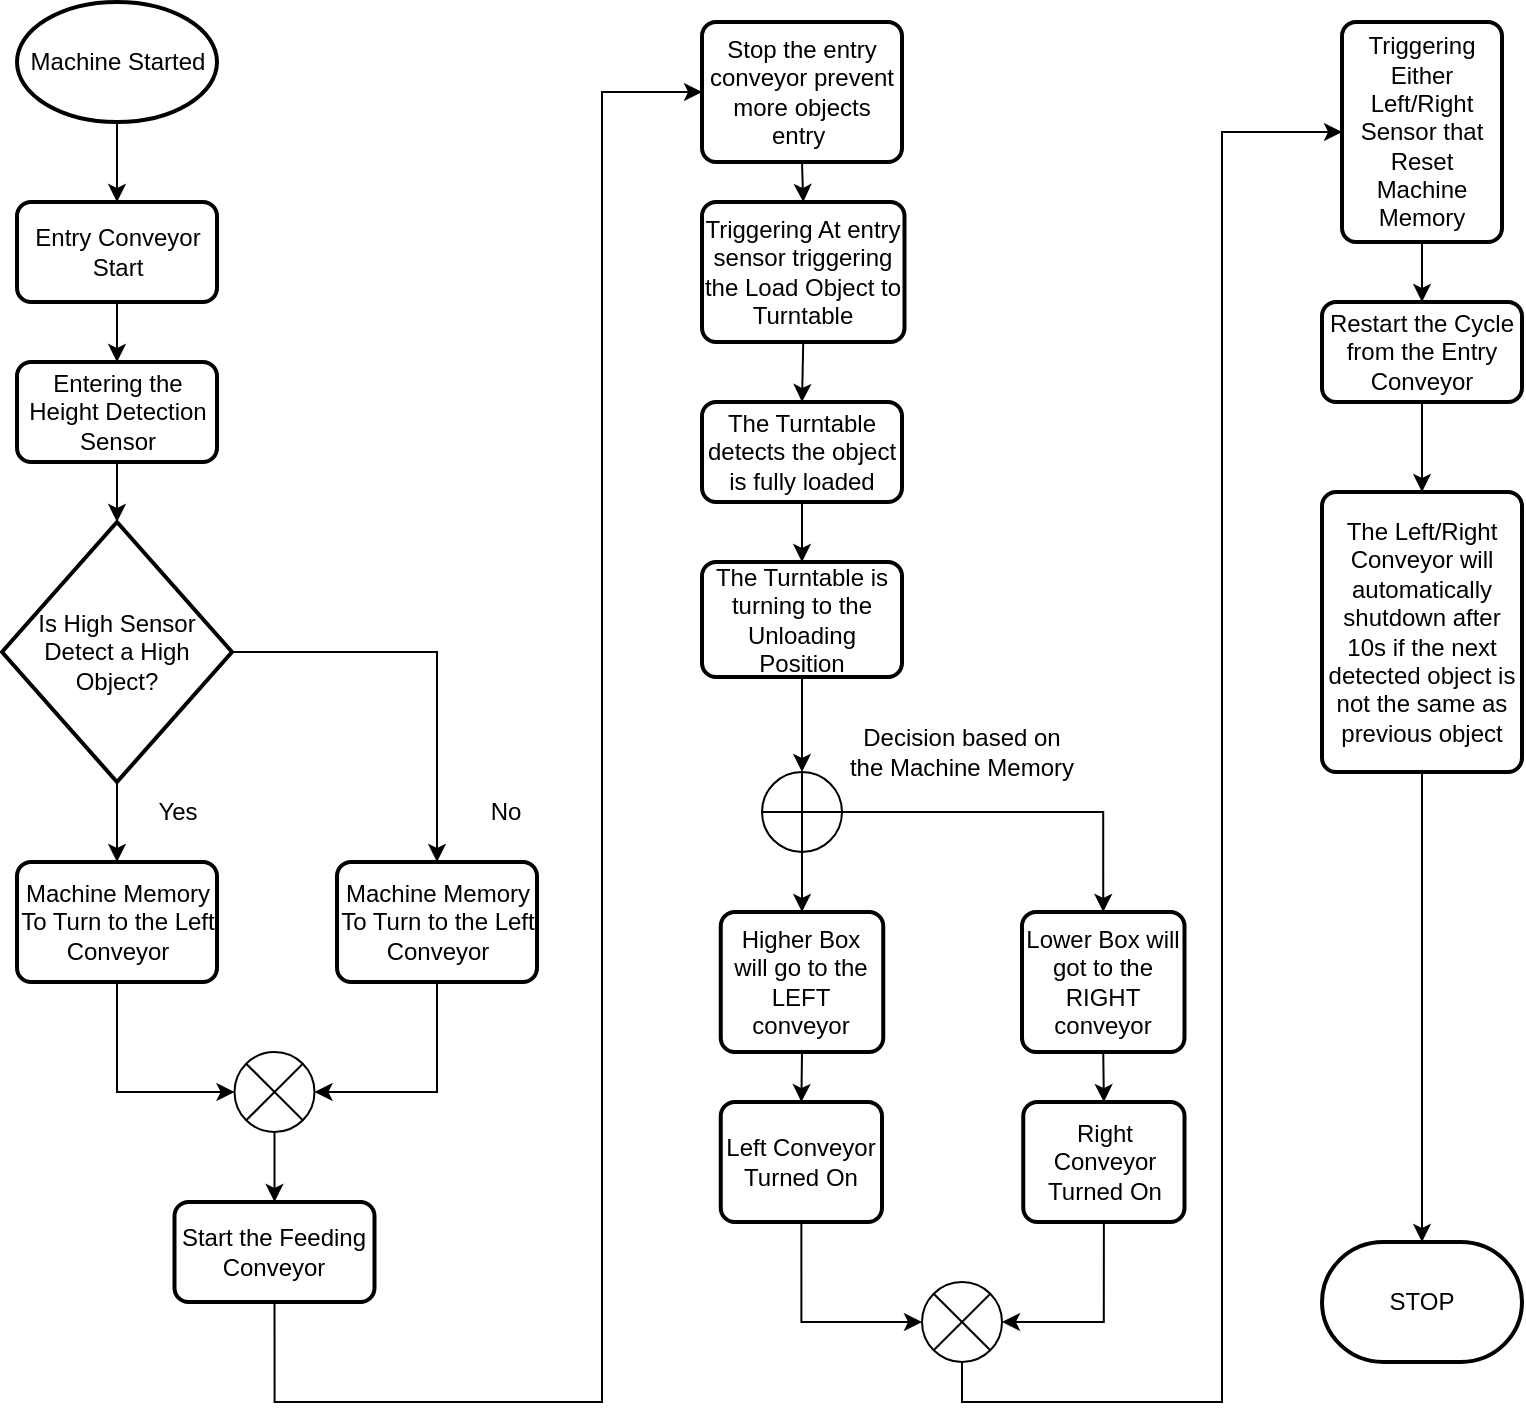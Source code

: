 <mxfile version="21.2.1" type="device">
  <diagram id="C5RBs43oDa-KdzZeNtuy" name="Page-1">
    <mxGraphModel dx="1219" dy="722" grid="1" gridSize="10" guides="1" tooltips="1" connect="1" arrows="1" fold="1" page="1" pageScale="1" pageWidth="827" pageHeight="1169" math="0" shadow="0">
      <root>
        <mxCell id="WIyWlLk6GJQsqaUBKTNV-0" />
        <mxCell id="WIyWlLk6GJQsqaUBKTNV-1" parent="WIyWlLk6GJQsqaUBKTNV-0" />
        <mxCell id="t7YejrAykJ8eL_MnhxdB-8" style="edgeStyle=orthogonalEdgeStyle;rounded=0;orthogonalLoop=1;jettySize=auto;html=1;exitX=0.5;exitY=1;exitDx=0;exitDy=0;entryX=0.5;entryY=0;entryDx=0;entryDy=0;" edge="1" parent="WIyWlLk6GJQsqaUBKTNV-1" source="t7YejrAykJ8eL_MnhxdB-1" target="t7YejrAykJ8eL_MnhxdB-7">
          <mxGeometry relative="1" as="geometry" />
        </mxCell>
        <mxCell id="t7YejrAykJ8eL_MnhxdB-1" value="Entry Conveyor Start" style="rounded=1;whiteSpace=wrap;html=1;absoluteArcSize=1;arcSize=14;strokeWidth=2;" vertex="1" parent="WIyWlLk6GJQsqaUBKTNV-1">
          <mxGeometry x="47.5" y="140" width="100" height="50" as="geometry" />
        </mxCell>
        <mxCell id="t7YejrAykJ8eL_MnhxdB-2" value="" style="endArrow=classic;html=1;rounded=0;exitX=0.5;exitY=1;exitDx=0;exitDy=0;entryX=0.5;entryY=0;entryDx=0;entryDy=0;exitPerimeter=0;" edge="1" parent="WIyWlLk6GJQsqaUBKTNV-1" source="t7YejrAykJ8eL_MnhxdB-4" target="t7YejrAykJ8eL_MnhxdB-1">
          <mxGeometry width="50" height="50" relative="1" as="geometry">
            <mxPoint x="97.5" y="120" as="sourcePoint" />
            <mxPoint x="347.5" y="230" as="targetPoint" />
          </mxGeometry>
        </mxCell>
        <mxCell id="t7YejrAykJ8eL_MnhxdB-4" value="Machine Started" style="strokeWidth=2;html=1;shape=mxgraph.flowchart.start_1;whiteSpace=wrap;" vertex="1" parent="WIyWlLk6GJQsqaUBKTNV-1">
          <mxGeometry x="47.5" y="40" width="100" height="60" as="geometry" />
        </mxCell>
        <mxCell id="t7YejrAykJ8eL_MnhxdB-12" style="edgeStyle=orthogonalEdgeStyle;rounded=0;orthogonalLoop=1;jettySize=auto;html=1;exitX=0.5;exitY=1;exitDx=0;exitDy=0;exitPerimeter=0;entryX=0.5;entryY=0;entryDx=0;entryDy=0;" edge="1" parent="WIyWlLk6GJQsqaUBKTNV-1" source="t7YejrAykJ8eL_MnhxdB-5" target="t7YejrAykJ8eL_MnhxdB-10">
          <mxGeometry relative="1" as="geometry" />
        </mxCell>
        <mxCell id="t7YejrAykJ8eL_MnhxdB-14" style="edgeStyle=orthogonalEdgeStyle;rounded=0;orthogonalLoop=1;jettySize=auto;html=1;exitX=1;exitY=0.5;exitDx=0;exitDy=0;exitPerimeter=0;" edge="1" parent="WIyWlLk6GJQsqaUBKTNV-1" source="t7YejrAykJ8eL_MnhxdB-5" target="t7YejrAykJ8eL_MnhxdB-13">
          <mxGeometry relative="1" as="geometry" />
        </mxCell>
        <mxCell id="t7YejrAykJ8eL_MnhxdB-5" value="Is High Sensor Detect a High Object?" style="strokeWidth=2;html=1;shape=mxgraph.flowchart.decision;whiteSpace=wrap;" vertex="1" parent="WIyWlLk6GJQsqaUBKTNV-1">
          <mxGeometry x="40" y="300" width="115" height="130" as="geometry" />
        </mxCell>
        <mxCell id="t7YejrAykJ8eL_MnhxdB-9" style="edgeStyle=orthogonalEdgeStyle;rounded=0;orthogonalLoop=1;jettySize=auto;html=1;exitX=0.5;exitY=1;exitDx=0;exitDy=0;entryX=0.5;entryY=0;entryDx=0;entryDy=0;entryPerimeter=0;" edge="1" parent="WIyWlLk6GJQsqaUBKTNV-1" source="t7YejrAykJ8eL_MnhxdB-7" target="t7YejrAykJ8eL_MnhxdB-5">
          <mxGeometry relative="1" as="geometry" />
        </mxCell>
        <mxCell id="t7YejrAykJ8eL_MnhxdB-7" value="Entering the Height Detection Sensor" style="rounded=1;whiteSpace=wrap;html=1;absoluteArcSize=1;arcSize=14;strokeWidth=2;" vertex="1" parent="WIyWlLk6GJQsqaUBKTNV-1">
          <mxGeometry x="47.5" y="220" width="100" height="50" as="geometry" />
        </mxCell>
        <mxCell id="t7YejrAykJ8eL_MnhxdB-18" style="edgeStyle=orthogonalEdgeStyle;rounded=0;orthogonalLoop=1;jettySize=auto;html=1;exitX=0.5;exitY=1;exitDx=0;exitDy=0;entryX=0;entryY=0.5;entryDx=0;entryDy=0;entryPerimeter=0;" edge="1" parent="WIyWlLk6GJQsqaUBKTNV-1" source="t7YejrAykJ8eL_MnhxdB-10" target="t7YejrAykJ8eL_MnhxdB-17">
          <mxGeometry relative="1" as="geometry" />
        </mxCell>
        <mxCell id="t7YejrAykJ8eL_MnhxdB-10" value="Machine Memory To Turn to the Left Conveyor" style="rounded=1;whiteSpace=wrap;html=1;absoluteArcSize=1;arcSize=14;strokeWidth=2;" vertex="1" parent="WIyWlLk6GJQsqaUBKTNV-1">
          <mxGeometry x="47.5" y="470" width="100" height="60" as="geometry" />
        </mxCell>
        <mxCell id="t7YejrAykJ8eL_MnhxdB-19" style="edgeStyle=orthogonalEdgeStyle;rounded=0;orthogonalLoop=1;jettySize=auto;html=1;exitX=0.5;exitY=1;exitDx=0;exitDy=0;entryX=1;entryY=0.5;entryDx=0;entryDy=0;entryPerimeter=0;" edge="1" parent="WIyWlLk6GJQsqaUBKTNV-1" source="t7YejrAykJ8eL_MnhxdB-13" target="t7YejrAykJ8eL_MnhxdB-17">
          <mxGeometry relative="1" as="geometry" />
        </mxCell>
        <mxCell id="t7YejrAykJ8eL_MnhxdB-13" value="Machine Memory To Turn to the Left Conveyor" style="rounded=1;whiteSpace=wrap;html=1;absoluteArcSize=1;arcSize=14;strokeWidth=2;" vertex="1" parent="WIyWlLk6GJQsqaUBKTNV-1">
          <mxGeometry x="207.5" y="470" width="100" height="60" as="geometry" />
        </mxCell>
        <mxCell id="t7YejrAykJ8eL_MnhxdB-15" value="Yes" style="text;html=1;strokeColor=none;fillColor=none;align=center;verticalAlign=middle;whiteSpace=wrap;rounded=0;" vertex="1" parent="WIyWlLk6GJQsqaUBKTNV-1">
          <mxGeometry x="97.5" y="430" width="60" height="30" as="geometry" />
        </mxCell>
        <mxCell id="t7YejrAykJ8eL_MnhxdB-16" value="No" style="text;html=1;strokeColor=none;fillColor=none;align=center;verticalAlign=middle;whiteSpace=wrap;rounded=0;" vertex="1" parent="WIyWlLk6GJQsqaUBKTNV-1">
          <mxGeometry x="261.5" y="430" width="60" height="30" as="geometry" />
        </mxCell>
        <mxCell id="t7YejrAykJ8eL_MnhxdB-21" style="edgeStyle=orthogonalEdgeStyle;rounded=0;orthogonalLoop=1;jettySize=auto;html=1;exitX=0.5;exitY=1;exitDx=0;exitDy=0;exitPerimeter=0;entryX=0.5;entryY=0;entryDx=0;entryDy=0;" edge="1" parent="WIyWlLk6GJQsqaUBKTNV-1" source="t7YejrAykJ8eL_MnhxdB-17" target="t7YejrAykJ8eL_MnhxdB-20">
          <mxGeometry relative="1" as="geometry" />
        </mxCell>
        <mxCell id="t7YejrAykJ8eL_MnhxdB-17" value="" style="verticalLabelPosition=bottom;verticalAlign=top;html=1;shape=mxgraph.flowchart.or;" vertex="1" parent="WIyWlLk6GJQsqaUBKTNV-1">
          <mxGeometry x="156.25" y="565" width="40" height="40" as="geometry" />
        </mxCell>
        <mxCell id="t7YejrAykJ8eL_MnhxdB-34" style="edgeStyle=orthogonalEdgeStyle;rounded=0;orthogonalLoop=1;jettySize=auto;html=1;exitX=0.5;exitY=1;exitDx=0;exitDy=0;entryX=0;entryY=0.5;entryDx=0;entryDy=0;" edge="1" parent="WIyWlLk6GJQsqaUBKTNV-1" source="t7YejrAykJ8eL_MnhxdB-20" target="t7YejrAykJ8eL_MnhxdB-22">
          <mxGeometry relative="1" as="geometry">
            <Array as="points">
              <mxPoint x="176" y="740" />
              <mxPoint x="340" y="740" />
              <mxPoint x="340" y="85" />
            </Array>
          </mxGeometry>
        </mxCell>
        <mxCell id="t7YejrAykJ8eL_MnhxdB-20" value="Start the Feeding Conveyor" style="rounded=1;whiteSpace=wrap;html=1;absoluteArcSize=1;arcSize=14;strokeWidth=2;" vertex="1" parent="WIyWlLk6GJQsqaUBKTNV-1">
          <mxGeometry x="126.25" y="640" width="100" height="50" as="geometry" />
        </mxCell>
        <mxCell id="t7YejrAykJ8eL_MnhxdB-35" style="edgeStyle=orthogonalEdgeStyle;rounded=0;orthogonalLoop=1;jettySize=auto;html=1;exitX=0.5;exitY=1;exitDx=0;exitDy=0;entryX=0.5;entryY=0;entryDx=0;entryDy=0;" edge="1" parent="WIyWlLk6GJQsqaUBKTNV-1" source="t7YejrAykJ8eL_MnhxdB-22" target="t7YejrAykJ8eL_MnhxdB-24">
          <mxGeometry relative="1" as="geometry" />
        </mxCell>
        <mxCell id="t7YejrAykJ8eL_MnhxdB-22" value="Stop the entry conveyor prevent more objects entry&amp;nbsp;" style="rounded=1;whiteSpace=wrap;html=1;absoluteArcSize=1;arcSize=14;strokeWidth=2;" vertex="1" parent="WIyWlLk6GJQsqaUBKTNV-1">
          <mxGeometry x="390" y="50" width="100" height="70" as="geometry" />
        </mxCell>
        <mxCell id="t7YejrAykJ8eL_MnhxdB-36" style="edgeStyle=orthogonalEdgeStyle;rounded=0;orthogonalLoop=1;jettySize=auto;html=1;exitX=0.5;exitY=1;exitDx=0;exitDy=0;entryX=0.5;entryY=0;entryDx=0;entryDy=0;" edge="1" parent="WIyWlLk6GJQsqaUBKTNV-1" source="t7YejrAykJ8eL_MnhxdB-24" target="t7YejrAykJ8eL_MnhxdB-29">
          <mxGeometry relative="1" as="geometry" />
        </mxCell>
        <mxCell id="t7YejrAykJ8eL_MnhxdB-24" value="Triggering At entry sensor triggering the Load Object to Turntable" style="rounded=1;whiteSpace=wrap;html=1;absoluteArcSize=1;arcSize=14;strokeWidth=2;" vertex="1" parent="WIyWlLk6GJQsqaUBKTNV-1">
          <mxGeometry x="390" y="140" width="101.25" height="70" as="geometry" />
        </mxCell>
        <mxCell id="t7YejrAykJ8eL_MnhxdB-38" style="edgeStyle=orthogonalEdgeStyle;rounded=0;orthogonalLoop=1;jettySize=auto;html=1;exitX=0.5;exitY=1;exitDx=0;exitDy=0;" edge="1" parent="WIyWlLk6GJQsqaUBKTNV-1" source="t7YejrAykJ8eL_MnhxdB-29" target="t7YejrAykJ8eL_MnhxdB-37">
          <mxGeometry relative="1" as="geometry" />
        </mxCell>
        <mxCell id="t7YejrAykJ8eL_MnhxdB-29" value="The Turntable detects the object is fully loaded" style="rounded=1;whiteSpace=wrap;html=1;absoluteArcSize=1;arcSize=14;strokeWidth=2;" vertex="1" parent="WIyWlLk6GJQsqaUBKTNV-1">
          <mxGeometry x="390" y="240" width="100" height="50" as="geometry" />
        </mxCell>
        <mxCell id="t7YejrAykJ8eL_MnhxdB-41" style="edgeStyle=orthogonalEdgeStyle;rounded=0;orthogonalLoop=1;jettySize=auto;html=1;exitX=0.5;exitY=1;exitDx=0;exitDy=0;entryX=0.5;entryY=0;entryDx=0;entryDy=0;entryPerimeter=0;" edge="1" parent="WIyWlLk6GJQsqaUBKTNV-1" source="t7YejrAykJ8eL_MnhxdB-37" target="t7YejrAykJ8eL_MnhxdB-39">
          <mxGeometry relative="1" as="geometry" />
        </mxCell>
        <mxCell id="t7YejrAykJ8eL_MnhxdB-37" value="The Turntable is turning to the Unloading Position" style="rounded=1;whiteSpace=wrap;html=1;absoluteArcSize=1;arcSize=14;strokeWidth=2;" vertex="1" parent="WIyWlLk6GJQsqaUBKTNV-1">
          <mxGeometry x="390" y="320" width="100" height="57.5" as="geometry" />
        </mxCell>
        <mxCell id="t7YejrAykJ8eL_MnhxdB-45" style="edgeStyle=orthogonalEdgeStyle;rounded=0;orthogonalLoop=1;jettySize=auto;html=1;exitX=0.5;exitY=1;exitDx=0;exitDy=0;exitPerimeter=0;entryX=0.5;entryY=0;entryDx=0;entryDy=0;" edge="1" parent="WIyWlLk6GJQsqaUBKTNV-1" source="t7YejrAykJ8eL_MnhxdB-39" target="t7YejrAykJ8eL_MnhxdB-42">
          <mxGeometry relative="1" as="geometry" />
        </mxCell>
        <mxCell id="t7YejrAykJ8eL_MnhxdB-46" style="edgeStyle=orthogonalEdgeStyle;rounded=0;orthogonalLoop=1;jettySize=auto;html=1;exitX=1;exitY=0.5;exitDx=0;exitDy=0;exitPerimeter=0;entryX=0.5;entryY=0;entryDx=0;entryDy=0;" edge="1" parent="WIyWlLk6GJQsqaUBKTNV-1" source="t7YejrAykJ8eL_MnhxdB-39" target="t7YejrAykJ8eL_MnhxdB-44">
          <mxGeometry relative="1" as="geometry" />
        </mxCell>
        <mxCell id="t7YejrAykJ8eL_MnhxdB-39" value="" style="verticalLabelPosition=bottom;verticalAlign=top;html=1;shape=mxgraph.flowchart.summing_function;" vertex="1" parent="WIyWlLk6GJQsqaUBKTNV-1">
          <mxGeometry x="420" y="425" width="40" height="40" as="geometry" />
        </mxCell>
        <mxCell id="t7YejrAykJ8eL_MnhxdB-51" style="edgeStyle=orthogonalEdgeStyle;rounded=0;orthogonalLoop=1;jettySize=auto;html=1;exitX=0.5;exitY=1;exitDx=0;exitDy=0;entryX=0.5;entryY=0;entryDx=0;entryDy=0;" edge="1" parent="WIyWlLk6GJQsqaUBKTNV-1" source="t7YejrAykJ8eL_MnhxdB-42" target="t7YejrAykJ8eL_MnhxdB-49">
          <mxGeometry relative="1" as="geometry" />
        </mxCell>
        <mxCell id="t7YejrAykJ8eL_MnhxdB-42" value="Higher Box will go to the LEFT conveyor" style="rounded=1;whiteSpace=wrap;html=1;absoluteArcSize=1;arcSize=14;strokeWidth=2;" vertex="1" parent="WIyWlLk6GJQsqaUBKTNV-1">
          <mxGeometry x="399.38" y="495" width="81.25" height="70" as="geometry" />
        </mxCell>
        <mxCell id="t7YejrAykJ8eL_MnhxdB-52" style="edgeStyle=orthogonalEdgeStyle;rounded=0;orthogonalLoop=1;jettySize=auto;html=1;exitX=0.5;exitY=1;exitDx=0;exitDy=0;entryX=0.5;entryY=0;entryDx=0;entryDy=0;" edge="1" parent="WIyWlLk6GJQsqaUBKTNV-1" source="t7YejrAykJ8eL_MnhxdB-44" target="t7YejrAykJ8eL_MnhxdB-50">
          <mxGeometry relative="1" as="geometry" />
        </mxCell>
        <mxCell id="t7YejrAykJ8eL_MnhxdB-44" value="Lower Box will got to the RIGHT conveyor" style="rounded=1;whiteSpace=wrap;html=1;absoluteArcSize=1;arcSize=14;strokeWidth=2;" vertex="1" parent="WIyWlLk6GJQsqaUBKTNV-1">
          <mxGeometry x="550" y="495" width="81.25" height="70" as="geometry" />
        </mxCell>
        <mxCell id="t7YejrAykJ8eL_MnhxdB-47" value="Decision based on the Machine Memory" style="text;html=1;strokeColor=none;fillColor=none;align=center;verticalAlign=middle;whiteSpace=wrap;rounded=0;" vertex="1" parent="WIyWlLk6GJQsqaUBKTNV-1">
          <mxGeometry x="460" y="400" width="120" height="30" as="geometry" />
        </mxCell>
        <mxCell id="t7YejrAykJ8eL_MnhxdB-54" style="edgeStyle=orthogonalEdgeStyle;rounded=0;orthogonalLoop=1;jettySize=auto;html=1;exitX=0.5;exitY=1;exitDx=0;exitDy=0;entryX=0;entryY=0.5;entryDx=0;entryDy=0;entryPerimeter=0;" edge="1" parent="WIyWlLk6GJQsqaUBKTNV-1" source="t7YejrAykJ8eL_MnhxdB-49" target="t7YejrAykJ8eL_MnhxdB-53">
          <mxGeometry relative="1" as="geometry" />
        </mxCell>
        <mxCell id="t7YejrAykJ8eL_MnhxdB-49" value="Left Conveyor Turned On" style="rounded=1;whiteSpace=wrap;html=1;absoluteArcSize=1;arcSize=14;strokeWidth=2;" vertex="1" parent="WIyWlLk6GJQsqaUBKTNV-1">
          <mxGeometry x="399.38" y="590" width="80.62" height="60" as="geometry" />
        </mxCell>
        <mxCell id="t7YejrAykJ8eL_MnhxdB-55" style="edgeStyle=orthogonalEdgeStyle;rounded=0;orthogonalLoop=1;jettySize=auto;html=1;exitX=0.5;exitY=1;exitDx=0;exitDy=0;entryX=1;entryY=0.5;entryDx=0;entryDy=0;entryPerimeter=0;" edge="1" parent="WIyWlLk6GJQsqaUBKTNV-1" source="t7YejrAykJ8eL_MnhxdB-50" target="t7YejrAykJ8eL_MnhxdB-53">
          <mxGeometry relative="1" as="geometry" />
        </mxCell>
        <mxCell id="t7YejrAykJ8eL_MnhxdB-50" value="Right Conveyor Turned On" style="rounded=1;whiteSpace=wrap;html=1;absoluteArcSize=1;arcSize=14;strokeWidth=2;" vertex="1" parent="WIyWlLk6GJQsqaUBKTNV-1">
          <mxGeometry x="550.63" y="590" width="80.62" height="60" as="geometry" />
        </mxCell>
        <mxCell id="t7YejrAykJ8eL_MnhxdB-57" style="edgeStyle=orthogonalEdgeStyle;rounded=0;orthogonalLoop=1;jettySize=auto;html=1;exitX=0.5;exitY=1;exitDx=0;exitDy=0;exitPerimeter=0;entryX=0;entryY=0.5;entryDx=0;entryDy=0;" edge="1" parent="WIyWlLk6GJQsqaUBKTNV-1" source="t7YejrAykJ8eL_MnhxdB-53" target="t7YejrAykJ8eL_MnhxdB-56">
          <mxGeometry relative="1" as="geometry">
            <Array as="points">
              <mxPoint x="520" y="740" />
              <mxPoint x="650" y="740" />
              <mxPoint x="650" y="105" />
            </Array>
          </mxGeometry>
        </mxCell>
        <mxCell id="t7YejrAykJ8eL_MnhxdB-53" value="" style="verticalLabelPosition=bottom;verticalAlign=top;html=1;shape=mxgraph.flowchart.or;" vertex="1" parent="WIyWlLk6GJQsqaUBKTNV-1">
          <mxGeometry x="500" y="680" width="40" height="40" as="geometry" />
        </mxCell>
        <mxCell id="t7YejrAykJ8eL_MnhxdB-60" style="edgeStyle=orthogonalEdgeStyle;rounded=0;orthogonalLoop=1;jettySize=auto;html=1;exitX=0.5;exitY=1;exitDx=0;exitDy=0;entryX=0.5;entryY=0;entryDx=0;entryDy=0;" edge="1" parent="WIyWlLk6GJQsqaUBKTNV-1" source="t7YejrAykJ8eL_MnhxdB-56" target="t7YejrAykJ8eL_MnhxdB-59">
          <mxGeometry relative="1" as="geometry" />
        </mxCell>
        <mxCell id="t7YejrAykJ8eL_MnhxdB-56" value="Triggering Either Left/Right Sensor that Reset Machine Memory" style="rounded=1;whiteSpace=wrap;html=1;absoluteArcSize=1;arcSize=14;strokeWidth=2;" vertex="1" parent="WIyWlLk6GJQsqaUBKTNV-1">
          <mxGeometry x="710" y="50" width="80" height="110" as="geometry" />
        </mxCell>
        <mxCell id="t7YejrAykJ8eL_MnhxdB-64" style="edgeStyle=orthogonalEdgeStyle;rounded=0;orthogonalLoop=1;jettySize=auto;html=1;exitX=0.5;exitY=1;exitDx=0;exitDy=0;entryX=0.5;entryY=0;entryDx=0;entryDy=0;" edge="1" parent="WIyWlLk6GJQsqaUBKTNV-1" source="t7YejrAykJ8eL_MnhxdB-59" target="t7YejrAykJ8eL_MnhxdB-61">
          <mxGeometry relative="1" as="geometry" />
        </mxCell>
        <mxCell id="t7YejrAykJ8eL_MnhxdB-59" value="Restart the Cycle from the Entry Conveyor" style="rounded=1;whiteSpace=wrap;html=1;absoluteArcSize=1;arcSize=14;strokeWidth=2;" vertex="1" parent="WIyWlLk6GJQsqaUBKTNV-1">
          <mxGeometry x="700" y="190" width="100" height="50" as="geometry" />
        </mxCell>
        <mxCell id="t7YejrAykJ8eL_MnhxdB-65" style="edgeStyle=orthogonalEdgeStyle;rounded=0;orthogonalLoop=1;jettySize=auto;html=1;exitX=0.5;exitY=1;exitDx=0;exitDy=0;entryX=0.5;entryY=0;entryDx=0;entryDy=0;entryPerimeter=0;" edge="1" parent="WIyWlLk6GJQsqaUBKTNV-1" source="t7YejrAykJ8eL_MnhxdB-61" target="t7YejrAykJ8eL_MnhxdB-62">
          <mxGeometry relative="1" as="geometry" />
        </mxCell>
        <mxCell id="t7YejrAykJ8eL_MnhxdB-61" value="The Left/Right Conveyor will automatically shutdown after 10s if the next detected object is not the same as previous object" style="rounded=1;whiteSpace=wrap;html=1;absoluteArcSize=1;arcSize=14;strokeWidth=2;" vertex="1" parent="WIyWlLk6GJQsqaUBKTNV-1">
          <mxGeometry x="700" y="285" width="100" height="140" as="geometry" />
        </mxCell>
        <mxCell id="t7YejrAykJ8eL_MnhxdB-62" value="STOP" style="strokeWidth=2;html=1;shape=mxgraph.flowchart.terminator;whiteSpace=wrap;" vertex="1" parent="WIyWlLk6GJQsqaUBKTNV-1">
          <mxGeometry x="700" y="660" width="100" height="60" as="geometry" />
        </mxCell>
      </root>
    </mxGraphModel>
  </diagram>
</mxfile>
